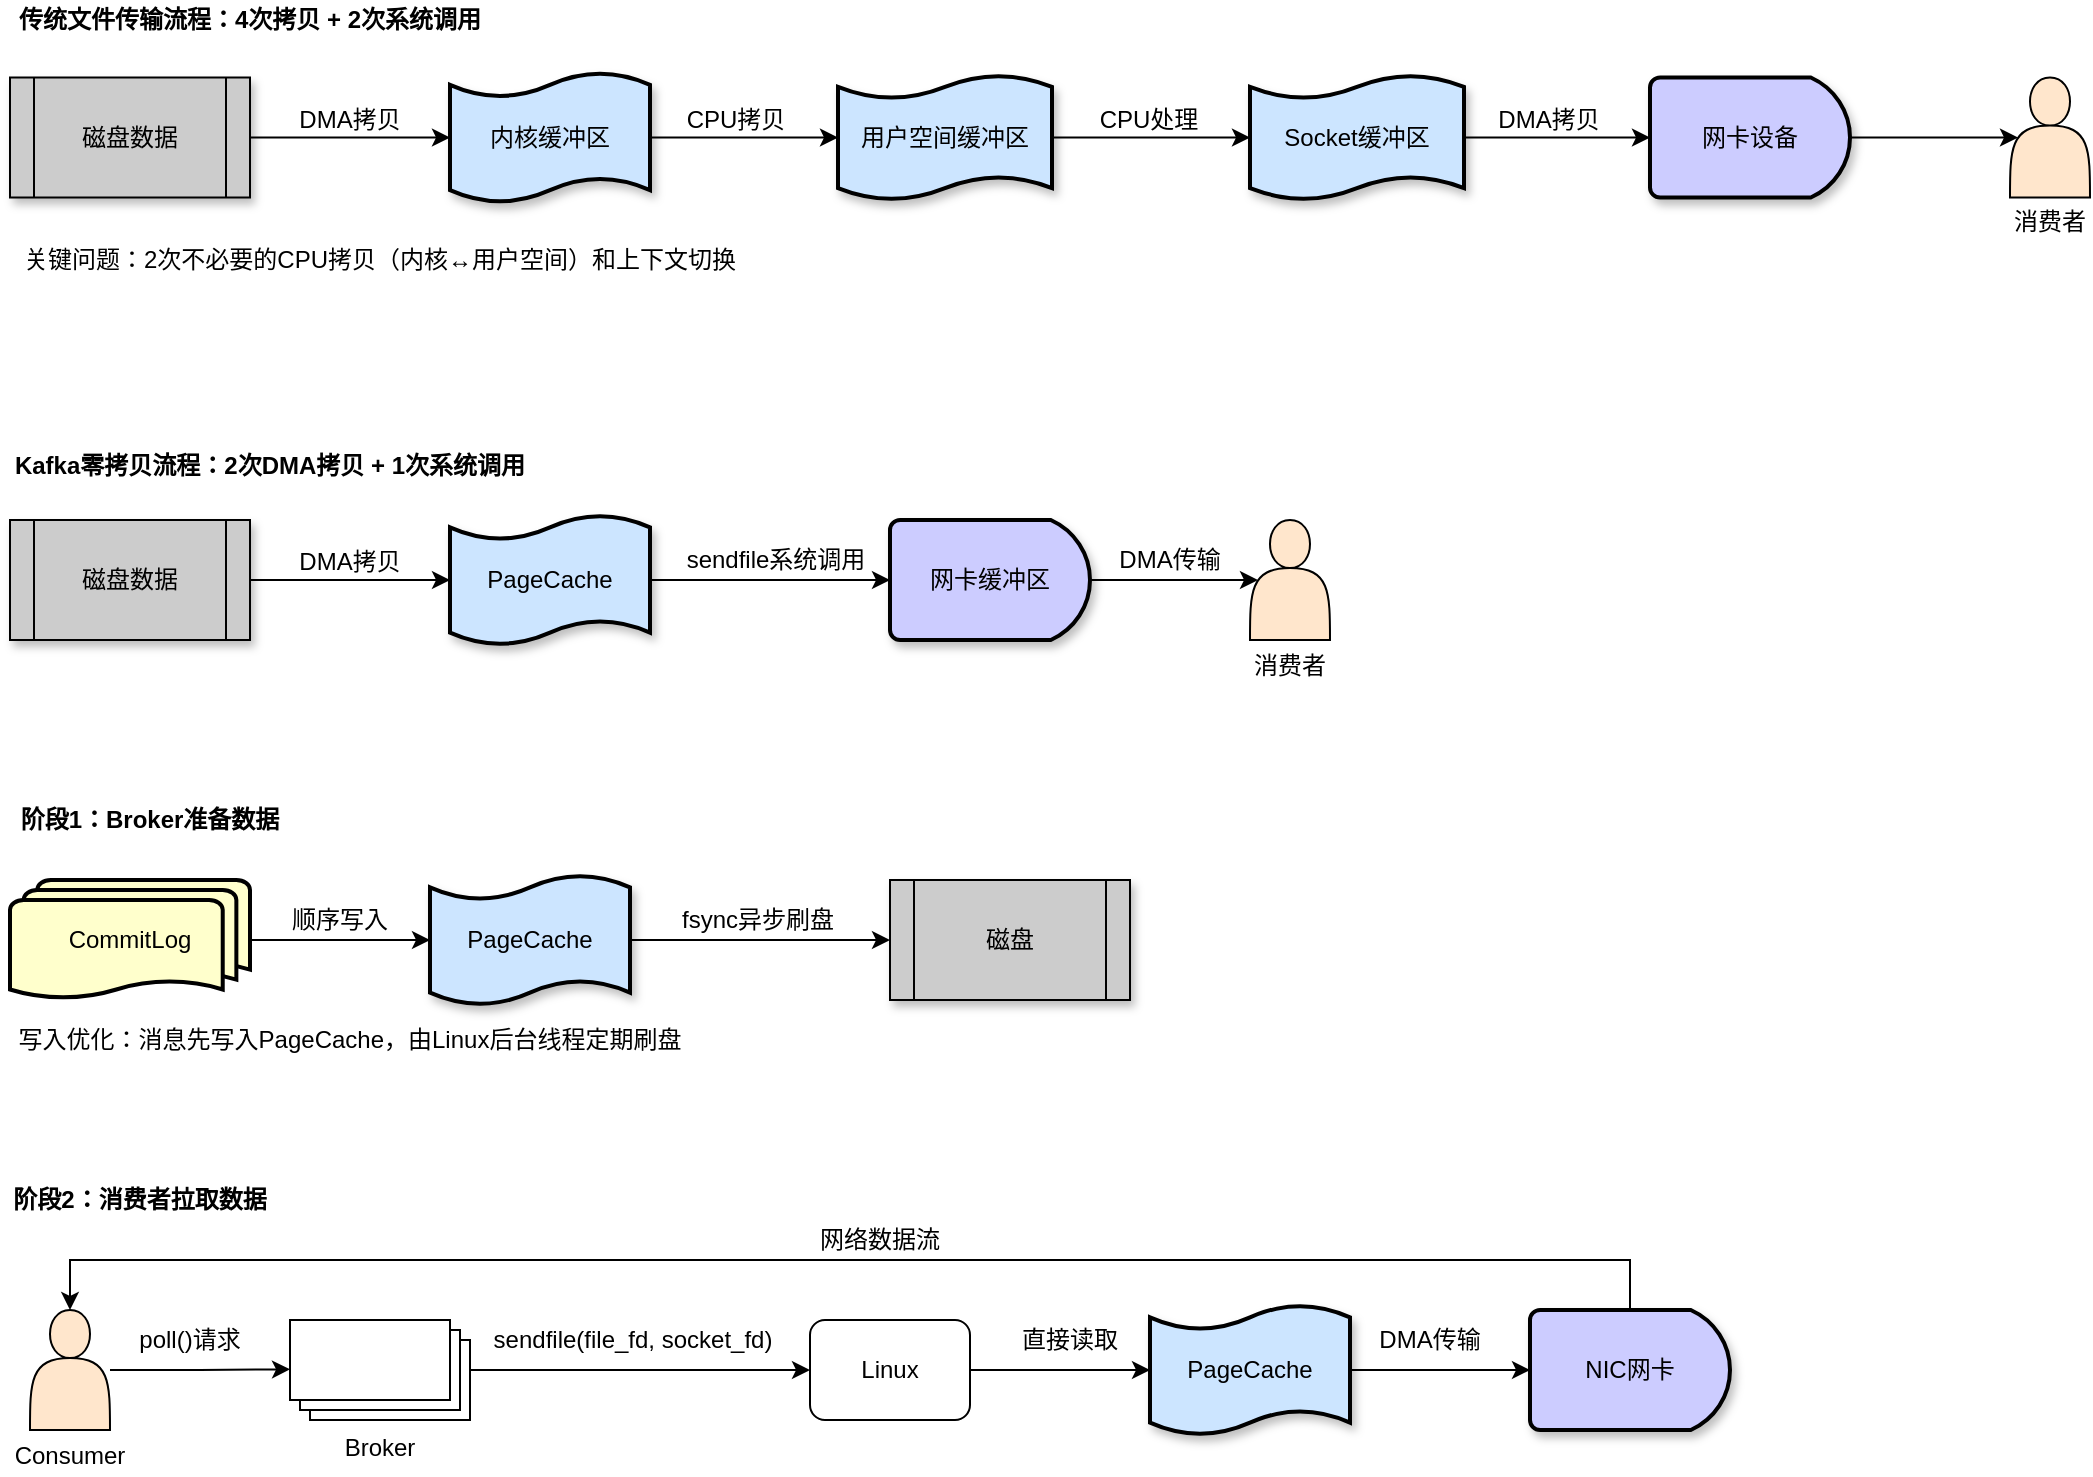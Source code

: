 <mxfile version="28.0.7">
  <diagram name="第 1 页" id="FKrM2mCtWPcghuYl6nln">
    <mxGraphModel dx="928" dy="409" grid="1" gridSize="10" guides="1" tooltips="1" connect="1" arrows="1" fold="1" page="1" pageScale="1" pageWidth="827" pageHeight="1169" math="0" shadow="0">
      <root>
        <mxCell id="0" />
        <mxCell id="1" parent="0" />
        <mxCell id="AG47WaFzWLXYvN8UN-2U-104" value="消费者" style="text;strokeColor=none;align=center;fillColor=none;html=1;verticalAlign=middle;whiteSpace=wrap;rounded=0;" vertex="1" parent="1">
          <mxGeometry x="1040" y="331.25" width="40" height="20" as="geometry" />
        </mxCell>
        <mxCell id="AG47WaFzWLXYvN8UN-2U-114" value="" style="group" vertex="1" connectable="0" parent="1">
          <mxGeometry x="40" y="230" width="1040" height="140" as="geometry" />
        </mxCell>
        <mxCell id="AG47WaFzWLXYvN8UN-2U-6" value="&lt;b&gt;传统文件传输流程：4次拷贝 + 2次系统调用&lt;/b&gt;" style="text;strokeColor=none;align=center;fillColor=none;html=1;verticalAlign=middle;whiteSpace=wrap;rounded=0;" vertex="1" parent="AG47WaFzWLXYvN8UN-2U-114">
          <mxGeometry width="240" height="20" as="geometry" />
        </mxCell>
        <mxCell id="AG47WaFzWLXYvN8UN-2U-112" value="" style="group" vertex="1" connectable="0" parent="AG47WaFzWLXYvN8UN-2U-114">
          <mxGeometry y="36.25" width="1040" height="103.75" as="geometry" />
        </mxCell>
        <mxCell id="AG47WaFzWLXYvN8UN-2U-78" value="网卡设备" style="strokeWidth=2;html=1;shape=mxgraph.flowchart.delay;whiteSpace=wrap;fillColor=#CCCCFF;shadow=1;" vertex="1" parent="AG47WaFzWLXYvN8UN-2U-112">
          <mxGeometry x="820" y="2.5" width="100" height="60" as="geometry" />
        </mxCell>
        <mxCell id="AG47WaFzWLXYvN8UN-2U-4" value="磁盘数据" style="shape=process;whiteSpace=wrap;html=1;backgroundOutline=1;shadow=1;fillColor=#CCCCCC;" vertex="1" parent="AG47WaFzWLXYvN8UN-2U-112">
          <mxGeometry y="2.5" width="120" height="60" as="geometry" />
        </mxCell>
        <mxCell id="AG47WaFzWLXYvN8UN-2U-5" value="" style="shape=actor;whiteSpace=wrap;html=1;fillColor=#FFE6CC;" vertex="1" parent="AG47WaFzWLXYvN8UN-2U-112">
          <mxGeometry x="1000" y="2.5" width="40" height="60" as="geometry" />
        </mxCell>
        <mxCell id="AG47WaFzWLXYvN8UN-2U-95" style="edgeStyle=orthogonalEdgeStyle;rounded=0;orthogonalLoop=1;jettySize=auto;html=1;exitX=1;exitY=0.5;exitDx=0;exitDy=0;exitPerimeter=0;" edge="1" parent="AG47WaFzWLXYvN8UN-2U-112" source="AG47WaFzWLXYvN8UN-2U-90" target="AG47WaFzWLXYvN8UN-2U-91">
          <mxGeometry relative="1" as="geometry" />
        </mxCell>
        <mxCell id="AG47WaFzWLXYvN8UN-2U-90" value="内核缓冲区" style="shape=tape;whiteSpace=wrap;html=1;strokeWidth=2;size=0.19;shadow=1;fillColor=#CCE5FF;" vertex="1" parent="AG47WaFzWLXYvN8UN-2U-112">
          <mxGeometry x="220" width="100" height="65" as="geometry" />
        </mxCell>
        <mxCell id="AG47WaFzWLXYvN8UN-2U-91" value="用户空间缓冲区" style="shape=tape;whiteSpace=wrap;html=1;strokeWidth=2;size=0.19;shadow=1;fillColor=#CCE5FF;" vertex="1" parent="AG47WaFzWLXYvN8UN-2U-112">
          <mxGeometry x="414" y="1.25" width="107" height="62.5" as="geometry" />
        </mxCell>
        <mxCell id="AG47WaFzWLXYvN8UN-2U-92" value="Socket缓冲区" style="shape=tape;whiteSpace=wrap;html=1;strokeWidth=2;size=0.19;shadow=1;fillColor=#CCE5FF;" vertex="1" parent="AG47WaFzWLXYvN8UN-2U-112">
          <mxGeometry x="620" y="1.25" width="107" height="62.5" as="geometry" />
        </mxCell>
        <mxCell id="AG47WaFzWLXYvN8UN-2U-93" style="edgeStyle=orthogonalEdgeStyle;rounded=0;orthogonalLoop=1;jettySize=auto;html=1;exitX=1;exitY=0.5;exitDx=0;exitDy=0;entryX=0;entryY=0.5;entryDx=0;entryDy=0;entryPerimeter=0;" edge="1" parent="AG47WaFzWLXYvN8UN-2U-112" source="AG47WaFzWLXYvN8UN-2U-4" target="AG47WaFzWLXYvN8UN-2U-90">
          <mxGeometry relative="1" as="geometry" />
        </mxCell>
        <mxCell id="AG47WaFzWLXYvN8UN-2U-94" value="DMA拷贝" style="text;strokeColor=none;align=center;fillColor=none;html=1;verticalAlign=middle;whiteSpace=wrap;rounded=0;" vertex="1" parent="AG47WaFzWLXYvN8UN-2U-112">
          <mxGeometry x="140" y="13.75" width="60" height="20" as="geometry" />
        </mxCell>
        <mxCell id="AG47WaFzWLXYvN8UN-2U-96" value="CPU拷贝" style="text;strokeColor=none;align=center;fillColor=none;html=1;verticalAlign=middle;whiteSpace=wrap;rounded=0;" vertex="1" parent="AG47WaFzWLXYvN8UN-2U-112">
          <mxGeometry x="333" y="13.75" width="60" height="20" as="geometry" />
        </mxCell>
        <mxCell id="AG47WaFzWLXYvN8UN-2U-97" style="edgeStyle=orthogonalEdgeStyle;rounded=0;orthogonalLoop=1;jettySize=auto;html=1;entryX=0;entryY=0.5;entryDx=0;entryDy=0;entryPerimeter=0;" edge="1" parent="AG47WaFzWLXYvN8UN-2U-112" source="AG47WaFzWLXYvN8UN-2U-91" target="AG47WaFzWLXYvN8UN-2U-92">
          <mxGeometry relative="1" as="geometry" />
        </mxCell>
        <mxCell id="AG47WaFzWLXYvN8UN-2U-98" value="CPU处理" style="text;strokeColor=none;align=center;fillColor=none;html=1;verticalAlign=middle;whiteSpace=wrap;rounded=0;" vertex="1" parent="AG47WaFzWLXYvN8UN-2U-112">
          <mxGeometry x="540" y="13.75" width="59" height="20" as="geometry" />
        </mxCell>
        <mxCell id="AG47WaFzWLXYvN8UN-2U-99" style="edgeStyle=orthogonalEdgeStyle;rounded=0;orthogonalLoop=1;jettySize=auto;html=1;entryX=0;entryY=0.5;entryDx=0;entryDy=0;entryPerimeter=0;" edge="1" parent="AG47WaFzWLXYvN8UN-2U-112" source="AG47WaFzWLXYvN8UN-2U-92" target="AG47WaFzWLXYvN8UN-2U-78">
          <mxGeometry relative="1" as="geometry" />
        </mxCell>
        <mxCell id="AG47WaFzWLXYvN8UN-2U-100" value="DMA拷贝" style="text;strokeColor=none;align=center;fillColor=none;html=1;verticalAlign=middle;whiteSpace=wrap;rounded=0;" vertex="1" parent="AG47WaFzWLXYvN8UN-2U-112">
          <mxGeometry x="740" y="13.75" width="59" height="20" as="geometry" />
        </mxCell>
        <mxCell id="AG47WaFzWLXYvN8UN-2U-101" style="edgeStyle=orthogonalEdgeStyle;rounded=0;orthogonalLoop=1;jettySize=auto;html=1;entryX=0.1;entryY=0.5;entryDx=0;entryDy=0;entryPerimeter=0;" edge="1" parent="AG47WaFzWLXYvN8UN-2U-112" source="AG47WaFzWLXYvN8UN-2U-78" target="AG47WaFzWLXYvN8UN-2U-5">
          <mxGeometry relative="1" as="geometry" />
        </mxCell>
        <mxCell id="AG47WaFzWLXYvN8UN-2U-102" value="关键问题：2次不必要的CPU拷贝（内核↔用户空间）和上下文切换" style="text;strokeColor=none;align=center;fillColor=none;html=1;verticalAlign=middle;whiteSpace=wrap;rounded=0;" vertex="1" parent="AG47WaFzWLXYvN8UN-2U-112">
          <mxGeometry y="83.75" width="370" height="20" as="geometry" />
        </mxCell>
        <mxCell id="AG47WaFzWLXYvN8UN-2U-115" value="" style="group" vertex="1" connectable="0" parent="1">
          <mxGeometry x="40" y="450" width="660" height="122.5" as="geometry" />
        </mxCell>
        <mxCell id="AG47WaFzWLXYvN8UN-2U-53" value="&lt;b&gt;Kafka零拷贝流程：2次DMA拷贝 + 1次系统调用&lt;/b&gt;" style="text;strokeColor=none;align=center;fillColor=none;html=1;verticalAlign=middle;whiteSpace=wrap;rounded=0;" vertex="1" parent="AG47WaFzWLXYvN8UN-2U-115">
          <mxGeometry width="260" height="25" as="geometry" />
        </mxCell>
        <mxCell id="AG47WaFzWLXYvN8UN-2U-113" value="" style="group" vertex="1" connectable="0" parent="AG47WaFzWLXYvN8UN-2U-115">
          <mxGeometry y="37.5" width="660" height="85" as="geometry" />
        </mxCell>
        <mxCell id="AG47WaFzWLXYvN8UN-2U-38" value="PageCache" style="shape=tape;whiteSpace=wrap;html=1;strokeWidth=2;size=0.19;shadow=1;fillColor=#CCE5FF;" vertex="1" parent="AG47WaFzWLXYvN8UN-2U-113">
          <mxGeometry x="220" width="100" height="65" as="geometry" />
        </mxCell>
        <mxCell id="AG47WaFzWLXYvN8UN-2U-39" value="磁盘数据" style="shape=process;whiteSpace=wrap;html=1;backgroundOutline=1;shadow=1;fillColor=#CCCCCC;" vertex="1" parent="AG47WaFzWLXYvN8UN-2U-113">
          <mxGeometry y="2.5" width="120" height="60" as="geometry" />
        </mxCell>
        <mxCell id="AG47WaFzWLXYvN8UN-2U-40" value="" style="shape=actor;whiteSpace=wrap;html=1;fillColor=#FFE6CC;" vertex="1" parent="AG47WaFzWLXYvN8UN-2U-113">
          <mxGeometry x="620" y="2.5" width="40" height="60" as="geometry" />
        </mxCell>
        <mxCell id="AG47WaFzWLXYvN8UN-2U-66" value="网卡缓冲区" style="strokeWidth=2;html=1;shape=mxgraph.flowchart.delay;whiteSpace=wrap;fillColor=#CCCCFF;shadow=1;" vertex="1" parent="AG47WaFzWLXYvN8UN-2U-113">
          <mxGeometry x="440" y="2.5" width="100" height="60" as="geometry" />
        </mxCell>
        <mxCell id="AG47WaFzWLXYvN8UN-2U-103" value="消费者" style="text;strokeColor=none;align=center;fillColor=none;html=1;verticalAlign=middle;whiteSpace=wrap;rounded=0;" vertex="1" parent="AG47WaFzWLXYvN8UN-2U-113">
          <mxGeometry x="620" y="65" width="40" height="20" as="geometry" />
        </mxCell>
        <mxCell id="AG47WaFzWLXYvN8UN-2U-105" style="edgeStyle=orthogonalEdgeStyle;rounded=0;orthogonalLoop=1;jettySize=auto;html=1;exitX=1;exitY=0.5;exitDx=0;exitDy=0;entryX=0;entryY=0.5;entryDx=0;entryDy=0;entryPerimeter=0;" edge="1" parent="AG47WaFzWLXYvN8UN-2U-113" source="AG47WaFzWLXYvN8UN-2U-39" target="AG47WaFzWLXYvN8UN-2U-38">
          <mxGeometry relative="1" as="geometry" />
        </mxCell>
        <mxCell id="AG47WaFzWLXYvN8UN-2U-107" style="edgeStyle=orthogonalEdgeStyle;rounded=0;orthogonalLoop=1;jettySize=auto;html=1;entryX=0.1;entryY=0.5;entryDx=0;entryDy=0;entryPerimeter=0;" edge="1" parent="AG47WaFzWLXYvN8UN-2U-113" source="AG47WaFzWLXYvN8UN-2U-66" target="AG47WaFzWLXYvN8UN-2U-40">
          <mxGeometry relative="1" as="geometry" />
        </mxCell>
        <mxCell id="AG47WaFzWLXYvN8UN-2U-108" value="DMA拷贝" style="text;strokeColor=none;align=center;fillColor=none;html=1;verticalAlign=middle;whiteSpace=wrap;rounded=0;" vertex="1" parent="AG47WaFzWLXYvN8UN-2U-113">
          <mxGeometry x="140" y="12.5" width="60" height="21" as="geometry" />
        </mxCell>
        <mxCell id="AG47WaFzWLXYvN8UN-2U-109" value="sendfile系统调用" style="text;strokeColor=none;align=center;fillColor=none;html=1;verticalAlign=middle;whiteSpace=wrap;rounded=0;" vertex="1" parent="AG47WaFzWLXYvN8UN-2U-113">
          <mxGeometry x="333" y="12.5" width="100" height="20" as="geometry" />
        </mxCell>
        <mxCell id="AG47WaFzWLXYvN8UN-2U-110" style="edgeStyle=orthogonalEdgeStyle;rounded=0;orthogonalLoop=1;jettySize=auto;html=1;entryX=0;entryY=0.5;entryDx=0;entryDy=0;entryPerimeter=0;" edge="1" parent="AG47WaFzWLXYvN8UN-2U-113" source="AG47WaFzWLXYvN8UN-2U-38" target="AG47WaFzWLXYvN8UN-2U-66">
          <mxGeometry relative="1" as="geometry" />
        </mxCell>
        <mxCell id="AG47WaFzWLXYvN8UN-2U-111" value="DMA传输" style="text;strokeColor=none;align=center;fillColor=none;html=1;verticalAlign=middle;whiteSpace=wrap;rounded=0;" vertex="1" parent="AG47WaFzWLXYvN8UN-2U-113">
          <mxGeometry x="550" y="12.5" width="60" height="20" as="geometry" />
        </mxCell>
        <mxCell id="AG47WaFzWLXYvN8UN-2U-126" value="" style="group" vertex="1" connectable="0" parent="1">
          <mxGeometry x="40" y="630" width="560" height="130" as="geometry" />
        </mxCell>
        <mxCell id="AG47WaFzWLXYvN8UN-2U-124" value="" style="group" vertex="1" connectable="0" parent="AG47WaFzWLXYvN8UN-2U-126">
          <mxGeometry width="560" height="102.5" as="geometry" />
        </mxCell>
        <mxCell id="AG47WaFzWLXYvN8UN-2U-116" value="CommitLog" style="strokeWidth=2;html=1;shape=mxgraph.flowchart.multi-document;whiteSpace=wrap;fillColor=#FFFFCC;" vertex="1" parent="AG47WaFzWLXYvN8UN-2U-124">
          <mxGeometry y="40" width="120" height="60" as="geometry" />
        </mxCell>
        <mxCell id="AG47WaFzWLXYvN8UN-2U-120" style="edgeStyle=orthogonalEdgeStyle;rounded=0;orthogonalLoop=1;jettySize=auto;html=1;exitX=1;exitY=0.5;exitDx=0;exitDy=0;exitPerimeter=0;entryX=0;entryY=0.5;entryDx=0;entryDy=0;" edge="1" parent="AG47WaFzWLXYvN8UN-2U-124" source="AG47WaFzWLXYvN8UN-2U-117" target="AG47WaFzWLXYvN8UN-2U-118">
          <mxGeometry relative="1" as="geometry" />
        </mxCell>
        <mxCell id="AG47WaFzWLXYvN8UN-2U-117" value="PageCache" style="shape=tape;whiteSpace=wrap;html=1;strokeWidth=2;size=0.19;shadow=1;fillColor=#CCE5FF;" vertex="1" parent="AG47WaFzWLXYvN8UN-2U-124">
          <mxGeometry x="210" y="37.5" width="100" height="65" as="geometry" />
        </mxCell>
        <mxCell id="AG47WaFzWLXYvN8UN-2U-118" value="磁盘" style="shape=process;whiteSpace=wrap;html=1;backgroundOutline=1;shadow=1;fillColor=#CCCCCC;" vertex="1" parent="AG47WaFzWLXYvN8UN-2U-124">
          <mxGeometry x="440" y="40" width="120" height="60" as="geometry" />
        </mxCell>
        <mxCell id="AG47WaFzWLXYvN8UN-2U-119" style="edgeStyle=orthogonalEdgeStyle;rounded=0;orthogonalLoop=1;jettySize=auto;html=1;entryX=0;entryY=0.5;entryDx=0;entryDy=0;entryPerimeter=0;" edge="1" parent="AG47WaFzWLXYvN8UN-2U-124" source="AG47WaFzWLXYvN8UN-2U-116" target="AG47WaFzWLXYvN8UN-2U-117">
          <mxGeometry relative="1" as="geometry" />
        </mxCell>
        <mxCell id="AG47WaFzWLXYvN8UN-2U-121" value="顺序写入" style="text;strokeColor=none;align=center;fillColor=none;html=1;verticalAlign=middle;whiteSpace=wrap;rounded=0;" vertex="1" parent="AG47WaFzWLXYvN8UN-2U-124">
          <mxGeometry x="140" y="50" width="50" height="20" as="geometry" />
        </mxCell>
        <mxCell id="AG47WaFzWLXYvN8UN-2U-122" value="fsync异步刷盘" style="text;strokeColor=none;align=center;fillColor=none;html=1;verticalAlign=middle;whiteSpace=wrap;rounded=0;" vertex="1" parent="AG47WaFzWLXYvN8UN-2U-124">
          <mxGeometry x="333.5" y="50" width="80" height="20" as="geometry" />
        </mxCell>
        <mxCell id="AG47WaFzWLXYvN8UN-2U-123" value="&lt;b&gt;阶段1：Broker准备数据&lt;/b&gt;" style="text;strokeColor=none;align=center;fillColor=none;html=1;verticalAlign=middle;whiteSpace=wrap;rounded=0;" vertex="1" parent="AG47WaFzWLXYvN8UN-2U-124">
          <mxGeometry width="140" height="20" as="geometry" />
        </mxCell>
        <mxCell id="AG47WaFzWLXYvN8UN-2U-125" value="写入优化：消息先写入PageCache，由Linux后台线程定期刷盘" style="text;strokeColor=none;align=center;fillColor=none;html=1;verticalAlign=middle;whiteSpace=wrap;rounded=0;" vertex="1" parent="AG47WaFzWLXYvN8UN-2U-126">
          <mxGeometry y="110" width="340" height="20" as="geometry" />
        </mxCell>
        <mxCell id="AG47WaFzWLXYvN8UN-2U-151" value="" style="group" vertex="1" connectable="0" parent="1">
          <mxGeometry x="40" y="820" width="860" height="147.5" as="geometry" />
        </mxCell>
        <mxCell id="AG47WaFzWLXYvN8UN-2U-148" value="Consumer" style="text;strokeColor=none;align=center;fillColor=none;html=1;verticalAlign=middle;whiteSpace=wrap;rounded=0;" vertex="1" parent="AG47WaFzWLXYvN8UN-2U-151">
          <mxGeometry y="127.5" width="60" height="20" as="geometry" />
        </mxCell>
        <mxCell id="AG47WaFzWLXYvN8UN-2U-147" style="edgeStyle=orthogonalEdgeStyle;rounded=0;orthogonalLoop=1;jettySize=auto;html=1;" edge="1" parent="AG47WaFzWLXYvN8UN-2U-151" source="AG47WaFzWLXYvN8UN-2U-127">
          <mxGeometry relative="1" as="geometry">
            <mxPoint x="140" y="94.66" as="targetPoint" />
            <mxPoint x="60" y="94.66" as="sourcePoint" />
          </mxGeometry>
        </mxCell>
        <mxCell id="AG47WaFzWLXYvN8UN-2U-127" value="" style="shape=actor;whiteSpace=wrap;html=1;fillColor=#FFE6CC;" vertex="1" parent="AG47WaFzWLXYvN8UN-2U-151">
          <mxGeometry x="10" y="65" width="40" height="60" as="geometry" />
        </mxCell>
        <mxCell id="AG47WaFzWLXYvN8UN-2U-136" style="edgeStyle=orthogonalEdgeStyle;rounded=0;orthogonalLoop=1;jettySize=auto;html=1;entryX=0;entryY=0.5;entryDx=0;entryDy=0;" edge="1" parent="AG47WaFzWLXYvN8UN-2U-151" source="AG47WaFzWLXYvN8UN-2U-128" target="AG47WaFzWLXYvN8UN-2U-129">
          <mxGeometry relative="1" as="geometry" />
        </mxCell>
        <mxCell id="AG47WaFzWLXYvN8UN-2U-128" value="Broker" style="verticalLabelPosition=bottom;verticalAlign=top;html=1;shape=mxgraph.basic.layered_rect;dx=10;outlineConnect=0;whiteSpace=wrap;" vertex="1" parent="AG47WaFzWLXYvN8UN-2U-151">
          <mxGeometry x="140" y="70" width="90" height="50" as="geometry" />
        </mxCell>
        <mxCell id="AG47WaFzWLXYvN8UN-2U-129" value="Linux" style="rounded=1;whiteSpace=wrap;html=1;" vertex="1" parent="AG47WaFzWLXYvN8UN-2U-151">
          <mxGeometry x="400" y="70" width="80" height="50" as="geometry" />
        </mxCell>
        <mxCell id="AG47WaFzWLXYvN8UN-2U-130" value="PageCache" style="shape=tape;whiteSpace=wrap;html=1;strokeWidth=2;size=0.19;shadow=1;fillColor=#CCE5FF;" vertex="1" parent="AG47WaFzWLXYvN8UN-2U-151">
          <mxGeometry x="570" y="62.5" width="100" height="65" as="geometry" />
        </mxCell>
        <mxCell id="AG47WaFzWLXYvN8UN-2U-133" value="poll()请求" style="text;strokeColor=none;align=center;fillColor=none;html=1;verticalAlign=middle;whiteSpace=wrap;rounded=0;" vertex="1" parent="AG47WaFzWLXYvN8UN-2U-151">
          <mxGeometry x="60" y="70" width="60" height="20" as="geometry" />
        </mxCell>
        <mxCell id="AG47WaFzWLXYvN8UN-2U-137" value="sendfile(file_fd, socket_fd)" style="text;strokeColor=none;align=center;fillColor=none;html=1;verticalAlign=middle;whiteSpace=wrap;rounded=0;" vertex="1" parent="AG47WaFzWLXYvN8UN-2U-151">
          <mxGeometry x="238.5" y="70" width="145" height="20" as="geometry" />
        </mxCell>
        <mxCell id="AG47WaFzWLXYvN8UN-2U-138" style="edgeStyle=orthogonalEdgeStyle;rounded=0;orthogonalLoop=1;jettySize=auto;html=1;entryX=0;entryY=0.5;entryDx=0;entryDy=0;entryPerimeter=0;" edge="1" parent="AG47WaFzWLXYvN8UN-2U-151" source="AG47WaFzWLXYvN8UN-2U-129" target="AG47WaFzWLXYvN8UN-2U-130">
          <mxGeometry relative="1" as="geometry" />
        </mxCell>
        <mxCell id="AG47WaFzWLXYvN8UN-2U-139" value="直接读取" style="text;strokeColor=none;align=center;fillColor=none;html=1;verticalAlign=middle;whiteSpace=wrap;rounded=0;" vertex="1" parent="AG47WaFzWLXYvN8UN-2U-151">
          <mxGeometry x="500" y="70" width="60" height="20" as="geometry" />
        </mxCell>
        <mxCell id="AG47WaFzWLXYvN8UN-2U-143" style="edgeStyle=orthogonalEdgeStyle;rounded=0;orthogonalLoop=1;jettySize=auto;html=1;entryX=0.5;entryY=0;entryDx=0;entryDy=0;" edge="1" parent="AG47WaFzWLXYvN8UN-2U-151" source="AG47WaFzWLXYvN8UN-2U-140" target="AG47WaFzWLXYvN8UN-2U-127">
          <mxGeometry relative="1" as="geometry">
            <Array as="points">
              <mxPoint x="810" y="40" />
              <mxPoint x="30" y="40" />
            </Array>
          </mxGeometry>
        </mxCell>
        <mxCell id="AG47WaFzWLXYvN8UN-2U-140" value="NIC网卡" style="strokeWidth=2;html=1;shape=mxgraph.flowchart.delay;whiteSpace=wrap;fillColor=#CCCCFF;shadow=1;" vertex="1" parent="AG47WaFzWLXYvN8UN-2U-151">
          <mxGeometry x="760" y="65" width="100" height="60" as="geometry" />
        </mxCell>
        <mxCell id="AG47WaFzWLXYvN8UN-2U-142" value="DMA传输" style="text;strokeColor=none;align=center;fillColor=none;html=1;verticalAlign=middle;whiteSpace=wrap;rounded=0;" vertex="1" parent="AG47WaFzWLXYvN8UN-2U-151">
          <mxGeometry x="680" y="70" width="60" height="20" as="geometry" />
        </mxCell>
        <mxCell id="AG47WaFzWLXYvN8UN-2U-145" style="edgeStyle=orthogonalEdgeStyle;rounded=0;orthogonalLoop=1;jettySize=auto;html=1;exitX=1;exitY=0.5;exitDx=0;exitDy=0;exitPerimeter=0;entryX=0;entryY=0.5;entryDx=0;entryDy=0;entryPerimeter=0;" edge="1" parent="AG47WaFzWLXYvN8UN-2U-151" source="AG47WaFzWLXYvN8UN-2U-130" target="AG47WaFzWLXYvN8UN-2U-140">
          <mxGeometry relative="1" as="geometry" />
        </mxCell>
        <mxCell id="AG47WaFzWLXYvN8UN-2U-146" value="网络数据流" style="text;strokeColor=none;align=center;fillColor=none;html=1;verticalAlign=middle;whiteSpace=wrap;rounded=0;" vertex="1" parent="AG47WaFzWLXYvN8UN-2U-151">
          <mxGeometry x="400" y="20" width="70" height="20" as="geometry" />
        </mxCell>
        <mxCell id="AG47WaFzWLXYvN8UN-2U-149" value="&lt;b&gt;阶段2：消费者拉取数据&lt;/b&gt;" style="text;strokeColor=none;align=center;fillColor=none;html=1;verticalAlign=middle;whiteSpace=wrap;rounded=0;" vertex="1" parent="AG47WaFzWLXYvN8UN-2U-151">
          <mxGeometry width="130" height="20" as="geometry" />
        </mxCell>
      </root>
    </mxGraphModel>
  </diagram>
</mxfile>
